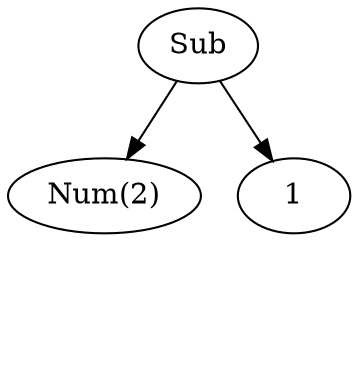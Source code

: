 digraph {
    two[label="Num(2)" class="value"]
    one[label="1" class="value,disabled"]
    sub[label="Sub" class="operator,disabled"]

    sub -> two
    sub -> one[class="disabled"]

    c[style="invis"]
    one -> c[style="invis"]
}
